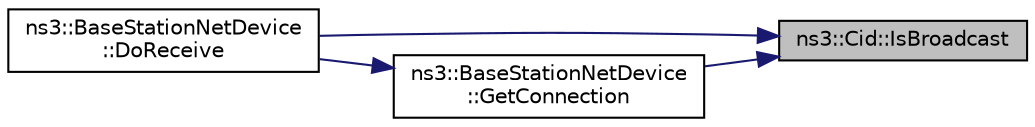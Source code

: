 digraph "ns3::Cid::IsBroadcast"
{
 // LATEX_PDF_SIZE
  edge [fontname="Helvetica",fontsize="10",labelfontname="Helvetica",labelfontsize="10"];
  node [fontname="Helvetica",fontsize="10",shape=record];
  rankdir="RL";
  Node1 [label="ns3::Cid::IsBroadcast",height=0.2,width=0.4,color="black", fillcolor="grey75", style="filled", fontcolor="black",tooltip=" "];
  Node1 -> Node2 [dir="back",color="midnightblue",fontsize="10",style="solid",fontname="Helvetica"];
  Node2 [label="ns3::BaseStationNetDevice\l::DoReceive",height=0.2,width=0.4,color="black", fillcolor="white", style="filled",URL="$classns3_1_1_base_station_net_device.html#a0a6bf3deb17ab1adde07a1ed62875067",tooltip="Receive packet."];
  Node1 -> Node3 [dir="back",color="midnightblue",fontsize="10",style="solid",fontname="Helvetica"];
  Node3 [label="ns3::BaseStationNetDevice\l::GetConnection",height=0.2,width=0.4,color="black", fillcolor="white", style="filled",URL="$classns3_1_1_base_station_net_device.html#a5a4e5aa9c22b67ebd77dc61281ac8b92",tooltip=" "];
  Node3 -> Node2 [dir="back",color="midnightblue",fontsize="10",style="solid",fontname="Helvetica"];
}
